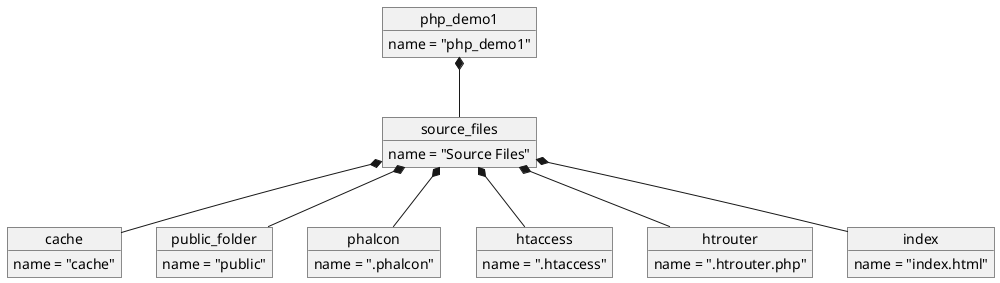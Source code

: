 @startuml

object php_demo1
object source_files
object cache
object public_folder
object phalcon
object htaccess
object htrouter
object index

php_demo1 : name = "php_demo1"
source_files : name = "Source Files"
cache : name = "cache"
public_folder : name = "public"
phalcon : name = ".phalcon"
htaccess : name = ".htaccess"
htrouter : name = ".htrouter.php"
index : name = "index.html"

php_demo1 *-- source_files
source_files *-- phalcon
source_files *-- cache
source_files *-- public_folder
source_files *-- htaccess
source_files *-- htrouter
source_files *-- index

@enduml